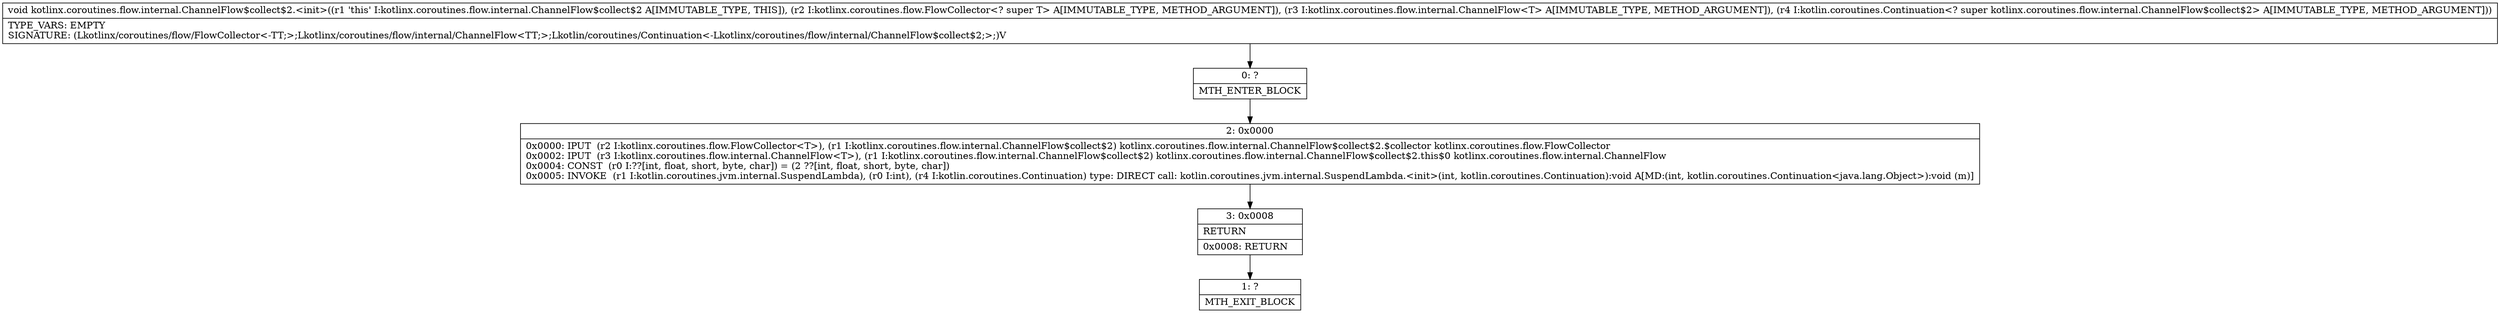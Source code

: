 digraph "CFG forkotlinx.coroutines.flow.internal.ChannelFlow$collect$2.\<init\>(Lkotlinx\/coroutines\/flow\/FlowCollector;Lkotlinx\/coroutines\/flow\/internal\/ChannelFlow;Lkotlin\/coroutines\/Continuation;)V" {
Node_0 [shape=record,label="{0\:\ ?|MTH_ENTER_BLOCK\l}"];
Node_2 [shape=record,label="{2\:\ 0x0000|0x0000: IPUT  (r2 I:kotlinx.coroutines.flow.FlowCollector\<T\>), (r1 I:kotlinx.coroutines.flow.internal.ChannelFlow$collect$2) kotlinx.coroutines.flow.internal.ChannelFlow$collect$2.$collector kotlinx.coroutines.flow.FlowCollector \l0x0002: IPUT  (r3 I:kotlinx.coroutines.flow.internal.ChannelFlow\<T\>), (r1 I:kotlinx.coroutines.flow.internal.ChannelFlow$collect$2) kotlinx.coroutines.flow.internal.ChannelFlow$collect$2.this$0 kotlinx.coroutines.flow.internal.ChannelFlow \l0x0004: CONST  (r0 I:??[int, float, short, byte, char]) = (2 ??[int, float, short, byte, char]) \l0x0005: INVOKE  (r1 I:kotlin.coroutines.jvm.internal.SuspendLambda), (r0 I:int), (r4 I:kotlin.coroutines.Continuation) type: DIRECT call: kotlin.coroutines.jvm.internal.SuspendLambda.\<init\>(int, kotlin.coroutines.Continuation):void A[MD:(int, kotlin.coroutines.Continuation\<java.lang.Object\>):void (m)]\l}"];
Node_3 [shape=record,label="{3\:\ 0x0008|RETURN\l|0x0008: RETURN   \l}"];
Node_1 [shape=record,label="{1\:\ ?|MTH_EXIT_BLOCK\l}"];
MethodNode[shape=record,label="{void kotlinx.coroutines.flow.internal.ChannelFlow$collect$2.\<init\>((r1 'this' I:kotlinx.coroutines.flow.internal.ChannelFlow$collect$2 A[IMMUTABLE_TYPE, THIS]), (r2 I:kotlinx.coroutines.flow.FlowCollector\<? super T\> A[IMMUTABLE_TYPE, METHOD_ARGUMENT]), (r3 I:kotlinx.coroutines.flow.internal.ChannelFlow\<T\> A[IMMUTABLE_TYPE, METHOD_ARGUMENT]), (r4 I:kotlin.coroutines.Continuation\<? super kotlinx.coroutines.flow.internal.ChannelFlow$collect$2\> A[IMMUTABLE_TYPE, METHOD_ARGUMENT]))  | TYPE_VARS: EMPTY\lSIGNATURE: (Lkotlinx\/coroutines\/flow\/FlowCollector\<\-TT;\>;Lkotlinx\/coroutines\/flow\/internal\/ChannelFlow\<TT;\>;Lkotlin\/coroutines\/Continuation\<\-Lkotlinx\/coroutines\/flow\/internal\/ChannelFlow$collect$2;\>;)V\l}"];
MethodNode -> Node_0;Node_0 -> Node_2;
Node_2 -> Node_3;
Node_3 -> Node_1;
}

